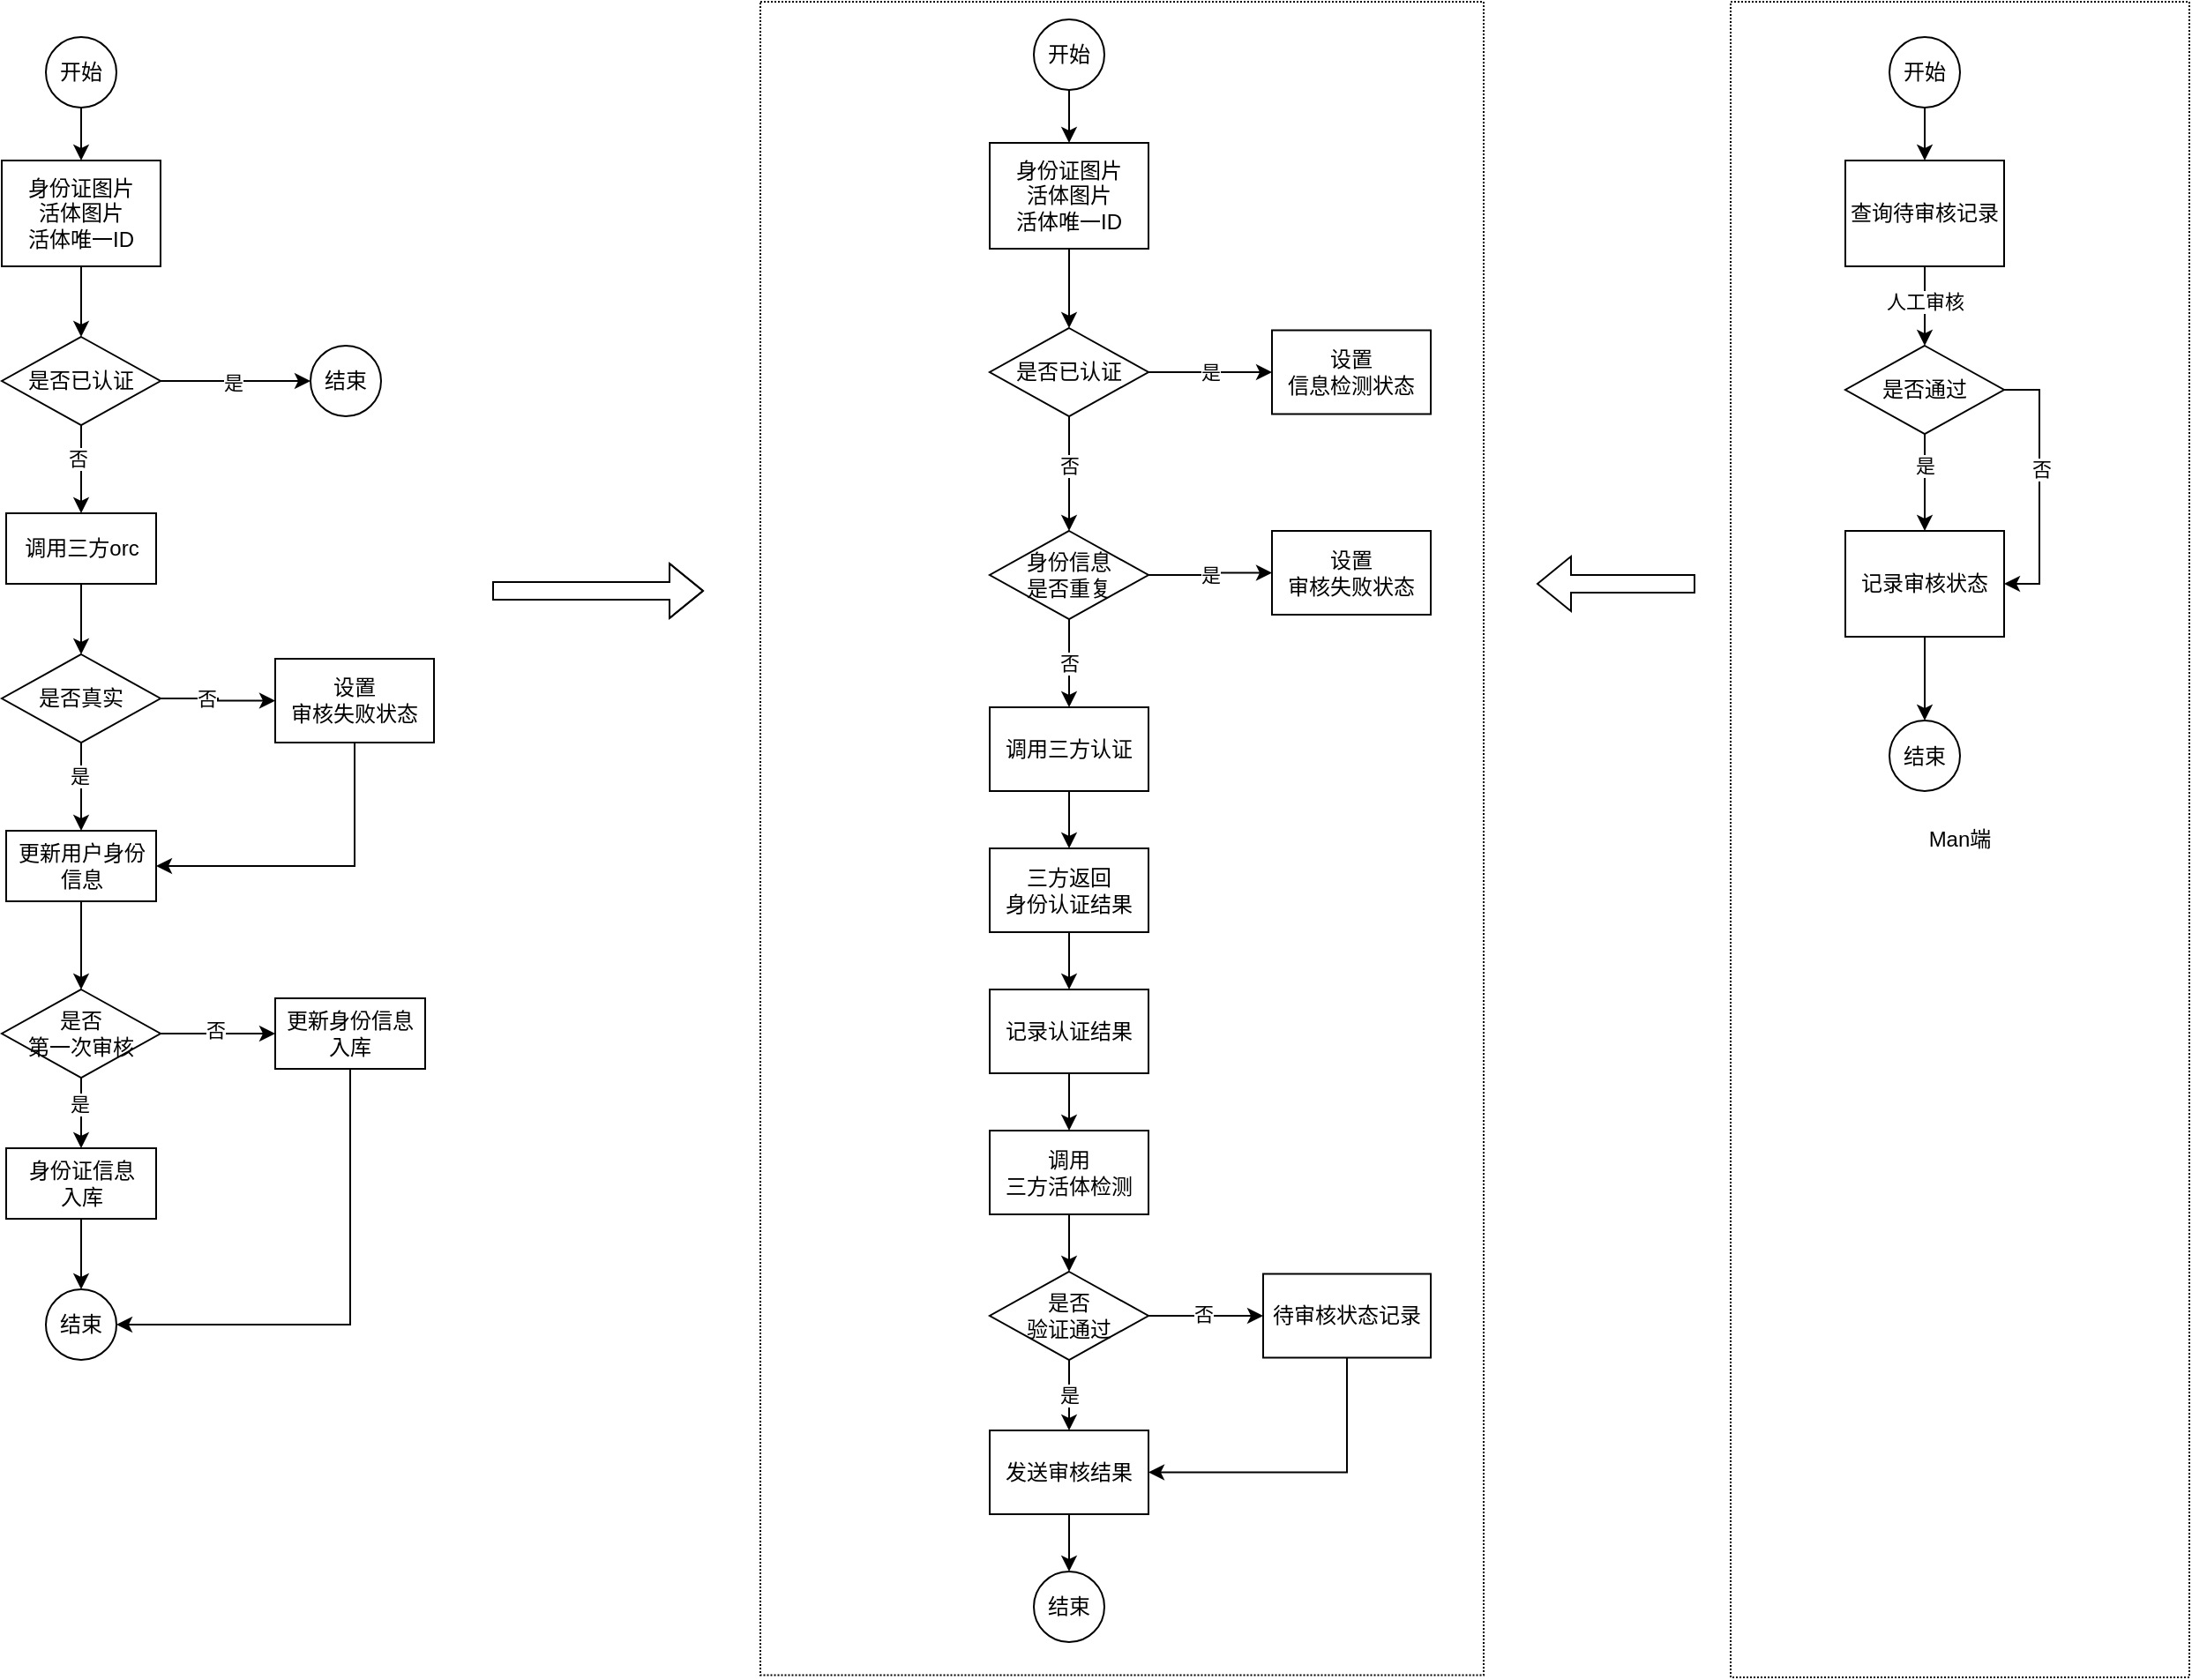 <mxfile version="16.4.6" type="github">
  <diagram id="C5RBs43oDa-KdzZeNtuy" name="Page-1">
    <mxGraphModel dx="946" dy="604" grid="1" gridSize="10" guides="1" tooltips="1" connect="1" arrows="1" fold="1" page="1" pageScale="1" pageWidth="827" pageHeight="1169" math="0" shadow="0">
      <root>
        <mxCell id="WIyWlLk6GJQsqaUBKTNV-0" />
        <mxCell id="WIyWlLk6GJQsqaUBKTNV-1" parent="WIyWlLk6GJQsqaUBKTNV-0" />
        <mxCell id="tTdWva7OF1blu8iLClOX-86" value="Man端" style="rounded=0;whiteSpace=wrap;html=1;dashed=1;dashPattern=1 1;" vertex="1" parent="WIyWlLk6GJQsqaUBKTNV-1">
          <mxGeometry x="1080" y="10" width="260" height="950" as="geometry" />
        </mxCell>
        <mxCell id="tTdWva7OF1blu8iLClOX-85" value="" style="rounded=0;whiteSpace=wrap;html=1;dashed=1;dashPattern=1 1;" vertex="1" parent="WIyWlLk6GJQsqaUBKTNV-1">
          <mxGeometry x="530" y="10" width="410" height="948.75" as="geometry" />
        </mxCell>
        <mxCell id="tTdWva7OF1blu8iLClOX-15" style="edgeStyle=orthogonalEdgeStyle;rounded=0;orthogonalLoop=1;jettySize=auto;html=1;exitX=0.5;exitY=1;exitDx=0;exitDy=0;entryX=0.5;entryY=0;entryDx=0;entryDy=0;" edge="1" parent="WIyWlLk6GJQsqaUBKTNV-1" source="tTdWva7OF1blu8iLClOX-0" target="tTdWva7OF1blu8iLClOX-1">
          <mxGeometry relative="1" as="geometry" />
        </mxCell>
        <mxCell id="tTdWva7OF1blu8iLClOX-0" value="开始" style="ellipse;whiteSpace=wrap;html=1;aspect=fixed;" vertex="1" parent="WIyWlLk6GJQsqaUBKTNV-1">
          <mxGeometry x="125" y="30" width="40" height="40" as="geometry" />
        </mxCell>
        <mxCell id="tTdWva7OF1blu8iLClOX-16" style="edgeStyle=orthogonalEdgeStyle;rounded=0;orthogonalLoop=1;jettySize=auto;html=1;exitX=0.5;exitY=1;exitDx=0;exitDy=0;entryX=0.5;entryY=0;entryDx=0;entryDy=0;" edge="1" parent="WIyWlLk6GJQsqaUBKTNV-1" source="tTdWva7OF1blu8iLClOX-1" target="tTdWva7OF1blu8iLClOX-2">
          <mxGeometry relative="1" as="geometry" />
        </mxCell>
        <mxCell id="tTdWva7OF1blu8iLClOX-1" value="身份证图片&lt;br&gt;活体图片&lt;br&gt;活体唯一ID" style="rounded=0;whiteSpace=wrap;html=1;" vertex="1" parent="WIyWlLk6GJQsqaUBKTNV-1">
          <mxGeometry x="100" y="100" width="90" height="60" as="geometry" />
        </mxCell>
        <mxCell id="tTdWva7OF1blu8iLClOX-17" style="rounded=0;orthogonalLoop=1;jettySize=auto;html=1;exitX=0.5;exitY=1;exitDx=0;exitDy=0;entryX=0.5;entryY=0;entryDx=0;entryDy=0;" edge="1" parent="WIyWlLk6GJQsqaUBKTNV-1" source="tTdWva7OF1blu8iLClOX-2" target="tTdWva7OF1blu8iLClOX-5">
          <mxGeometry relative="1" as="geometry" />
        </mxCell>
        <mxCell id="tTdWva7OF1blu8iLClOX-27" value="否" style="edgeLabel;html=1;align=center;verticalAlign=middle;resizable=0;points=[];" vertex="1" connectable="0" parent="tTdWva7OF1blu8iLClOX-17">
          <mxGeometry x="-0.236" y="-2" relative="1" as="geometry">
            <mxPoint as="offset" />
          </mxGeometry>
        </mxCell>
        <mxCell id="tTdWva7OF1blu8iLClOX-25" style="edgeStyle=orthogonalEdgeStyle;rounded=0;orthogonalLoop=1;jettySize=auto;html=1;exitX=1;exitY=0.5;exitDx=0;exitDy=0;entryX=0;entryY=0.5;entryDx=0;entryDy=0;" edge="1" parent="WIyWlLk6GJQsqaUBKTNV-1" source="tTdWva7OF1blu8iLClOX-2" target="tTdWva7OF1blu8iLClOX-3">
          <mxGeometry relative="1" as="geometry" />
        </mxCell>
        <mxCell id="tTdWva7OF1blu8iLClOX-26" value="是" style="edgeLabel;html=1;align=center;verticalAlign=middle;resizable=0;points=[];" vertex="1" connectable="0" parent="tTdWva7OF1blu8iLClOX-25">
          <mxGeometry x="-0.035" y="-1" relative="1" as="geometry">
            <mxPoint as="offset" />
          </mxGeometry>
        </mxCell>
        <mxCell id="tTdWva7OF1blu8iLClOX-2" value="是否已认证" style="rhombus;whiteSpace=wrap;html=1;" vertex="1" parent="WIyWlLk6GJQsqaUBKTNV-1">
          <mxGeometry x="100" y="200" width="90" height="50" as="geometry" />
        </mxCell>
        <mxCell id="tTdWva7OF1blu8iLClOX-3" value="结束" style="ellipse;whiteSpace=wrap;html=1;aspect=fixed;" vertex="1" parent="WIyWlLk6GJQsqaUBKTNV-1">
          <mxGeometry x="275" y="205" width="40" height="40" as="geometry" />
        </mxCell>
        <mxCell id="tTdWva7OF1blu8iLClOX-18" style="rounded=0;orthogonalLoop=1;jettySize=auto;html=1;exitX=0.5;exitY=1;exitDx=0;exitDy=0;entryX=0.5;entryY=0;entryDx=0;entryDy=0;" edge="1" parent="WIyWlLk6GJQsqaUBKTNV-1" source="tTdWva7OF1blu8iLClOX-5" target="tTdWva7OF1blu8iLClOX-6">
          <mxGeometry relative="1" as="geometry" />
        </mxCell>
        <mxCell id="tTdWva7OF1blu8iLClOX-5" value="调用三方orc" style="rounded=0;whiteSpace=wrap;html=1;" vertex="1" parent="WIyWlLk6GJQsqaUBKTNV-1">
          <mxGeometry x="102.5" y="300" width="85" height="40" as="geometry" />
        </mxCell>
        <mxCell id="tTdWva7OF1blu8iLClOX-19" style="edgeStyle=orthogonalEdgeStyle;rounded=0;orthogonalLoop=1;jettySize=auto;html=1;exitX=0.5;exitY=1;exitDx=0;exitDy=0;" edge="1" parent="WIyWlLk6GJQsqaUBKTNV-1" source="tTdWva7OF1blu8iLClOX-6" target="tTdWva7OF1blu8iLClOX-9">
          <mxGeometry relative="1" as="geometry" />
        </mxCell>
        <mxCell id="tTdWva7OF1blu8iLClOX-29" value="是" style="edgeLabel;html=1;align=center;verticalAlign=middle;resizable=0;points=[];" vertex="1" connectable="0" parent="tTdWva7OF1blu8iLClOX-19">
          <mxGeometry x="-0.25" y="-1" relative="1" as="geometry">
            <mxPoint as="offset" />
          </mxGeometry>
        </mxCell>
        <mxCell id="tTdWva7OF1blu8iLClOX-24" style="edgeStyle=orthogonalEdgeStyle;rounded=0;orthogonalLoop=1;jettySize=auto;html=1;exitX=1;exitY=0.5;exitDx=0;exitDy=0;entryX=0;entryY=0.5;entryDx=0;entryDy=0;" edge="1" parent="WIyWlLk6GJQsqaUBKTNV-1" source="tTdWva7OF1blu8iLClOX-6" target="tTdWva7OF1blu8iLClOX-7">
          <mxGeometry relative="1" as="geometry" />
        </mxCell>
        <mxCell id="tTdWva7OF1blu8iLClOX-28" value="否" style="edgeLabel;html=1;align=center;verticalAlign=middle;resizable=0;points=[];" vertex="1" connectable="0" parent="tTdWva7OF1blu8iLClOX-24">
          <mxGeometry x="-0.233" relative="1" as="geometry">
            <mxPoint as="offset" />
          </mxGeometry>
        </mxCell>
        <mxCell id="tTdWva7OF1blu8iLClOX-6" value="是否真实" style="rhombus;whiteSpace=wrap;html=1;" vertex="1" parent="WIyWlLk6GJQsqaUBKTNV-1">
          <mxGeometry x="100" y="380" width="90" height="50" as="geometry" />
        </mxCell>
        <mxCell id="tTdWva7OF1blu8iLClOX-30" style="edgeStyle=orthogonalEdgeStyle;rounded=0;orthogonalLoop=1;jettySize=auto;html=1;exitX=0.5;exitY=1;exitDx=0;exitDy=0;entryX=1;entryY=0.5;entryDx=0;entryDy=0;" edge="1" parent="WIyWlLk6GJQsqaUBKTNV-1" source="tTdWva7OF1blu8iLClOX-7" target="tTdWva7OF1blu8iLClOX-9">
          <mxGeometry relative="1" as="geometry" />
        </mxCell>
        <mxCell id="tTdWva7OF1blu8iLClOX-7" value="设置&lt;br&gt;审核失败状态" style="rounded=0;whiteSpace=wrap;html=1;" vertex="1" parent="WIyWlLk6GJQsqaUBKTNV-1">
          <mxGeometry x="255" y="382.5" width="90" height="47.5" as="geometry" />
        </mxCell>
        <mxCell id="tTdWva7OF1blu8iLClOX-20" style="edgeStyle=orthogonalEdgeStyle;rounded=0;orthogonalLoop=1;jettySize=auto;html=1;exitX=0.5;exitY=1;exitDx=0;exitDy=0;entryX=0.5;entryY=0;entryDx=0;entryDy=0;" edge="1" parent="WIyWlLk6GJQsqaUBKTNV-1" source="tTdWva7OF1blu8iLClOX-9" target="tTdWva7OF1blu8iLClOX-11">
          <mxGeometry relative="1" as="geometry" />
        </mxCell>
        <mxCell id="tTdWva7OF1blu8iLClOX-9" value="更新用户身份信息" style="rounded=0;whiteSpace=wrap;html=1;" vertex="1" parent="WIyWlLk6GJQsqaUBKTNV-1">
          <mxGeometry x="102.5" y="480" width="85" height="40" as="geometry" />
        </mxCell>
        <mxCell id="tTdWva7OF1blu8iLClOX-21" style="edgeStyle=orthogonalEdgeStyle;rounded=0;orthogonalLoop=1;jettySize=auto;html=1;exitX=0.5;exitY=1;exitDx=0;exitDy=0;entryX=0.5;entryY=0;entryDx=0;entryDy=0;" edge="1" parent="WIyWlLk6GJQsqaUBKTNV-1" source="tTdWva7OF1blu8iLClOX-11" target="tTdWva7OF1blu8iLClOX-13">
          <mxGeometry relative="1" as="geometry" />
        </mxCell>
        <mxCell id="tTdWva7OF1blu8iLClOX-33" value="是" style="edgeLabel;html=1;align=center;verticalAlign=middle;resizable=0;points=[];" vertex="1" connectable="0" parent="tTdWva7OF1blu8iLClOX-21">
          <mxGeometry x="-0.25" y="-1" relative="1" as="geometry">
            <mxPoint as="offset" />
          </mxGeometry>
        </mxCell>
        <mxCell id="tTdWva7OF1blu8iLClOX-31" style="edgeStyle=none;rounded=0;orthogonalLoop=1;jettySize=auto;html=1;entryX=0;entryY=0.5;entryDx=0;entryDy=0;" edge="1" parent="WIyWlLk6GJQsqaUBKTNV-1" source="tTdWva7OF1blu8iLClOX-11" target="tTdWva7OF1blu8iLClOX-14">
          <mxGeometry relative="1" as="geometry">
            <mxPoint x="215" y="595" as="targetPoint" />
          </mxGeometry>
        </mxCell>
        <mxCell id="tTdWva7OF1blu8iLClOX-34" value="否" style="edgeLabel;html=1;align=center;verticalAlign=middle;resizable=0;points=[];" vertex="1" connectable="0" parent="tTdWva7OF1blu8iLClOX-31">
          <mxGeometry x="-0.046" y="2" relative="1" as="geometry">
            <mxPoint as="offset" />
          </mxGeometry>
        </mxCell>
        <mxCell id="tTdWva7OF1blu8iLClOX-11" value="是否&lt;br&gt;第一次审核" style="rhombus;whiteSpace=wrap;html=1;" vertex="1" parent="WIyWlLk6GJQsqaUBKTNV-1">
          <mxGeometry x="100" y="570" width="90" height="50" as="geometry" />
        </mxCell>
        <mxCell id="tTdWva7OF1blu8iLClOX-12" value="结束" style="ellipse;whiteSpace=wrap;html=1;aspect=fixed;" vertex="1" parent="WIyWlLk6GJQsqaUBKTNV-1">
          <mxGeometry x="125" y="740" width="40" height="40" as="geometry" />
        </mxCell>
        <mxCell id="tTdWva7OF1blu8iLClOX-22" style="edgeStyle=orthogonalEdgeStyle;rounded=0;orthogonalLoop=1;jettySize=auto;html=1;exitX=0.5;exitY=1;exitDx=0;exitDy=0;entryX=0.5;entryY=0;entryDx=0;entryDy=0;" edge="1" parent="WIyWlLk6GJQsqaUBKTNV-1" source="tTdWva7OF1blu8iLClOX-13" target="tTdWva7OF1blu8iLClOX-12">
          <mxGeometry relative="1" as="geometry" />
        </mxCell>
        <mxCell id="tTdWva7OF1blu8iLClOX-13" value="身份证信息&lt;br&gt;入库" style="rounded=0;whiteSpace=wrap;html=1;" vertex="1" parent="WIyWlLk6GJQsqaUBKTNV-1">
          <mxGeometry x="102.5" y="660" width="85" height="40" as="geometry" />
        </mxCell>
        <mxCell id="tTdWva7OF1blu8iLClOX-32" style="edgeStyle=orthogonalEdgeStyle;rounded=0;orthogonalLoop=1;jettySize=auto;html=1;exitX=0.5;exitY=1;exitDx=0;exitDy=0;entryX=1;entryY=0.5;entryDx=0;entryDy=0;" edge="1" parent="WIyWlLk6GJQsqaUBKTNV-1" source="tTdWva7OF1blu8iLClOX-14" target="tTdWva7OF1blu8iLClOX-12">
          <mxGeometry relative="1" as="geometry" />
        </mxCell>
        <mxCell id="tTdWva7OF1blu8iLClOX-14" value="更新身份信息&lt;br&gt;入库" style="rounded=0;whiteSpace=wrap;html=1;" vertex="1" parent="WIyWlLk6GJQsqaUBKTNV-1">
          <mxGeometry x="255" y="575" width="85" height="40" as="geometry" />
        </mxCell>
        <mxCell id="tTdWva7OF1blu8iLClOX-45" style="edgeStyle=orthogonalEdgeStyle;rounded=0;orthogonalLoop=1;jettySize=auto;html=1;exitX=0.5;exitY=1;exitDx=0;exitDy=0;" edge="1" parent="WIyWlLk6GJQsqaUBKTNV-1" source="tTdWva7OF1blu8iLClOX-35" target="tTdWva7OF1blu8iLClOX-36">
          <mxGeometry relative="1" as="geometry" />
        </mxCell>
        <mxCell id="tTdWva7OF1blu8iLClOX-35" value="开始" style="ellipse;whiteSpace=wrap;html=1;aspect=fixed;" vertex="1" parent="WIyWlLk6GJQsqaUBKTNV-1">
          <mxGeometry x="685" y="20" width="40" height="40" as="geometry" />
        </mxCell>
        <mxCell id="tTdWva7OF1blu8iLClOX-44" style="edgeStyle=orthogonalEdgeStyle;rounded=0;orthogonalLoop=1;jettySize=auto;html=1;exitX=0.5;exitY=1;exitDx=0;exitDy=0;entryX=0.5;entryY=0;entryDx=0;entryDy=0;" edge="1" parent="WIyWlLk6GJQsqaUBKTNV-1" source="tTdWva7OF1blu8iLClOX-36" target="tTdWva7OF1blu8iLClOX-37">
          <mxGeometry relative="1" as="geometry" />
        </mxCell>
        <mxCell id="tTdWva7OF1blu8iLClOX-36" value="身份证图片&lt;br&gt;活体图片&lt;br&gt;活体唯一ID" style="rounded=0;whiteSpace=wrap;html=1;" vertex="1" parent="WIyWlLk6GJQsqaUBKTNV-1">
          <mxGeometry x="660" y="90" width="90" height="60" as="geometry" />
        </mxCell>
        <mxCell id="tTdWva7OF1blu8iLClOX-40" style="edgeStyle=orthogonalEdgeStyle;rounded=0;orthogonalLoop=1;jettySize=auto;html=1;exitX=1;exitY=0.5;exitDx=0;exitDy=0;" edge="1" parent="WIyWlLk6GJQsqaUBKTNV-1" source="tTdWva7OF1blu8iLClOX-37" target="tTdWva7OF1blu8iLClOX-38">
          <mxGeometry relative="1" as="geometry" />
        </mxCell>
        <mxCell id="tTdWva7OF1blu8iLClOX-42" value="是" style="edgeLabel;html=1;align=center;verticalAlign=middle;resizable=0;points=[];" vertex="1" connectable="0" parent="tTdWva7OF1blu8iLClOX-40">
          <mxGeometry x="-0.001" relative="1" as="geometry">
            <mxPoint as="offset" />
          </mxGeometry>
        </mxCell>
        <mxCell id="tTdWva7OF1blu8iLClOX-41" style="edgeStyle=orthogonalEdgeStyle;rounded=0;orthogonalLoop=1;jettySize=auto;html=1;exitX=0.5;exitY=1;exitDx=0;exitDy=0;entryX=0.5;entryY=0;entryDx=0;entryDy=0;" edge="1" parent="WIyWlLk6GJQsqaUBKTNV-1" source="tTdWva7OF1blu8iLClOX-37" target="tTdWva7OF1blu8iLClOX-39">
          <mxGeometry relative="1" as="geometry" />
        </mxCell>
        <mxCell id="tTdWva7OF1blu8iLClOX-43" value="否" style="edgeLabel;html=1;align=center;verticalAlign=middle;resizable=0;points=[];" vertex="1" connectable="0" parent="tTdWva7OF1blu8iLClOX-41">
          <mxGeometry x="-0.15" relative="1" as="geometry">
            <mxPoint as="offset" />
          </mxGeometry>
        </mxCell>
        <mxCell id="tTdWva7OF1blu8iLClOX-37" value="是否已认证" style="rhombus;whiteSpace=wrap;html=1;" vertex="1" parent="WIyWlLk6GJQsqaUBKTNV-1">
          <mxGeometry x="660" y="195" width="90" height="50" as="geometry" />
        </mxCell>
        <mxCell id="tTdWva7OF1blu8iLClOX-38" value="设置&lt;br&gt;信息检测状态" style="rounded=0;whiteSpace=wrap;html=1;" vertex="1" parent="WIyWlLk6GJQsqaUBKTNV-1">
          <mxGeometry x="820" y="196.25" width="90" height="47.5" as="geometry" />
        </mxCell>
        <mxCell id="tTdWva7OF1blu8iLClOX-47" value="是" style="edgeStyle=orthogonalEdgeStyle;rounded=0;orthogonalLoop=1;jettySize=auto;html=1;entryX=0;entryY=0.5;entryDx=0;entryDy=0;" edge="1" parent="WIyWlLk6GJQsqaUBKTNV-1" source="tTdWva7OF1blu8iLClOX-39" target="tTdWva7OF1blu8iLClOX-46">
          <mxGeometry relative="1" as="geometry" />
        </mxCell>
        <mxCell id="tTdWva7OF1blu8iLClOX-49" value="否" style="edgeStyle=orthogonalEdgeStyle;rounded=0;orthogonalLoop=1;jettySize=auto;html=1;exitX=0.5;exitY=1;exitDx=0;exitDy=0;" edge="1" parent="WIyWlLk6GJQsqaUBKTNV-1" source="tTdWva7OF1blu8iLClOX-39" target="tTdWva7OF1blu8iLClOX-48">
          <mxGeometry relative="1" as="geometry" />
        </mxCell>
        <mxCell id="tTdWva7OF1blu8iLClOX-39" value="身份信息&lt;br&gt;是否重复" style="rhombus;whiteSpace=wrap;html=1;" vertex="1" parent="WIyWlLk6GJQsqaUBKTNV-1">
          <mxGeometry x="660" y="310" width="90" height="50" as="geometry" />
        </mxCell>
        <mxCell id="tTdWva7OF1blu8iLClOX-46" value="设置&lt;br&gt;审核失败状态" style="rounded=0;whiteSpace=wrap;html=1;" vertex="1" parent="WIyWlLk6GJQsqaUBKTNV-1">
          <mxGeometry x="820" y="310" width="90" height="47.5" as="geometry" />
        </mxCell>
        <mxCell id="tTdWva7OF1blu8iLClOX-52" style="edgeStyle=orthogonalEdgeStyle;rounded=0;orthogonalLoop=1;jettySize=auto;html=1;exitX=0.5;exitY=1;exitDx=0;exitDy=0;entryX=0.5;entryY=0;entryDx=0;entryDy=0;" edge="1" parent="WIyWlLk6GJQsqaUBKTNV-1" source="tTdWva7OF1blu8iLClOX-48" target="tTdWva7OF1blu8iLClOX-51">
          <mxGeometry relative="1" as="geometry" />
        </mxCell>
        <mxCell id="tTdWva7OF1blu8iLClOX-48" value="调用三方认证" style="rounded=0;whiteSpace=wrap;html=1;" vertex="1" parent="WIyWlLk6GJQsqaUBKTNV-1">
          <mxGeometry x="660" y="410" width="90" height="47.5" as="geometry" />
        </mxCell>
        <mxCell id="tTdWva7OF1blu8iLClOX-54" style="edgeStyle=orthogonalEdgeStyle;rounded=0;orthogonalLoop=1;jettySize=auto;html=1;exitX=0.5;exitY=1;exitDx=0;exitDy=0;entryX=0.5;entryY=0;entryDx=0;entryDy=0;" edge="1" parent="WIyWlLk6GJQsqaUBKTNV-1" source="tTdWva7OF1blu8iLClOX-51" target="tTdWva7OF1blu8iLClOX-53">
          <mxGeometry relative="1" as="geometry" />
        </mxCell>
        <mxCell id="tTdWva7OF1blu8iLClOX-51" value="三方返回&lt;br&gt;身份认证结果" style="rounded=0;whiteSpace=wrap;html=1;" vertex="1" parent="WIyWlLk6GJQsqaUBKTNV-1">
          <mxGeometry x="660" y="490" width="90" height="47.5" as="geometry" />
        </mxCell>
        <mxCell id="tTdWva7OF1blu8iLClOX-56" style="edgeStyle=orthogonalEdgeStyle;rounded=0;orthogonalLoop=1;jettySize=auto;html=1;exitX=0.5;exitY=1;exitDx=0;exitDy=0;entryX=0.5;entryY=0;entryDx=0;entryDy=0;" edge="1" parent="WIyWlLk6GJQsqaUBKTNV-1" source="tTdWva7OF1blu8iLClOX-53" target="tTdWva7OF1blu8iLClOX-55">
          <mxGeometry relative="1" as="geometry" />
        </mxCell>
        <mxCell id="tTdWva7OF1blu8iLClOX-53" value="记录认证结果" style="rounded=0;whiteSpace=wrap;html=1;" vertex="1" parent="WIyWlLk6GJQsqaUBKTNV-1">
          <mxGeometry x="660" y="570" width="90" height="47.5" as="geometry" />
        </mxCell>
        <mxCell id="tTdWva7OF1blu8iLClOX-58" style="edgeStyle=orthogonalEdgeStyle;rounded=0;orthogonalLoop=1;jettySize=auto;html=1;exitX=0.5;exitY=1;exitDx=0;exitDy=0;entryX=0.5;entryY=0;entryDx=0;entryDy=0;" edge="1" parent="WIyWlLk6GJQsqaUBKTNV-1" source="tTdWva7OF1blu8iLClOX-55" target="tTdWva7OF1blu8iLClOX-57">
          <mxGeometry relative="1" as="geometry" />
        </mxCell>
        <mxCell id="tTdWva7OF1blu8iLClOX-55" value="调用&lt;br&gt;三方活体检测" style="rounded=0;whiteSpace=wrap;html=1;" vertex="1" parent="WIyWlLk6GJQsqaUBKTNV-1">
          <mxGeometry x="660" y="650" width="90" height="47.5" as="geometry" />
        </mxCell>
        <mxCell id="tTdWva7OF1blu8iLClOX-61" value="是" style="edgeStyle=orthogonalEdgeStyle;rounded=0;orthogonalLoop=1;jettySize=auto;html=1;exitX=0.5;exitY=1;exitDx=0;exitDy=0;entryX=0.5;entryY=0;entryDx=0;entryDy=0;" edge="1" parent="WIyWlLk6GJQsqaUBKTNV-1" source="tTdWva7OF1blu8iLClOX-57" target="tTdWva7OF1blu8iLClOX-60">
          <mxGeometry relative="1" as="geometry" />
        </mxCell>
        <mxCell id="tTdWva7OF1blu8iLClOX-65" value="" style="edgeStyle=orthogonalEdgeStyle;rounded=0;orthogonalLoop=1;jettySize=auto;html=1;" edge="1" parent="WIyWlLk6GJQsqaUBKTNV-1" source="tTdWva7OF1blu8iLClOX-57" target="tTdWva7OF1blu8iLClOX-64">
          <mxGeometry relative="1" as="geometry" />
        </mxCell>
        <mxCell id="tTdWva7OF1blu8iLClOX-67" value="否" style="edgeLabel;html=1;align=center;verticalAlign=middle;resizable=0;points=[];" vertex="1" connectable="0" parent="tTdWva7OF1blu8iLClOX-65">
          <mxGeometry x="-0.048" y="1" relative="1" as="geometry">
            <mxPoint as="offset" />
          </mxGeometry>
        </mxCell>
        <mxCell id="tTdWva7OF1blu8iLClOX-57" value="是否&lt;br&gt;验证通过" style="rhombus;whiteSpace=wrap;html=1;" vertex="1" parent="WIyWlLk6GJQsqaUBKTNV-1">
          <mxGeometry x="660" y="730" width="90" height="50" as="geometry" />
        </mxCell>
        <mxCell id="tTdWva7OF1blu8iLClOX-63" style="edgeStyle=orthogonalEdgeStyle;rounded=0;orthogonalLoop=1;jettySize=auto;html=1;exitX=0.5;exitY=1;exitDx=0;exitDy=0;entryX=0.5;entryY=0;entryDx=0;entryDy=0;" edge="1" parent="WIyWlLk6GJQsqaUBKTNV-1" source="tTdWva7OF1blu8iLClOX-60" target="tTdWva7OF1blu8iLClOX-62">
          <mxGeometry relative="1" as="geometry" />
        </mxCell>
        <mxCell id="tTdWva7OF1blu8iLClOX-60" value="发送审核结果" style="rounded=0;whiteSpace=wrap;html=1;" vertex="1" parent="WIyWlLk6GJQsqaUBKTNV-1">
          <mxGeometry x="660" y="820" width="90" height="47.5" as="geometry" />
        </mxCell>
        <mxCell id="tTdWva7OF1blu8iLClOX-62" value="结束" style="ellipse;whiteSpace=wrap;html=1;aspect=fixed;" vertex="1" parent="WIyWlLk6GJQsqaUBKTNV-1">
          <mxGeometry x="685" y="900" width="40" height="40" as="geometry" />
        </mxCell>
        <mxCell id="tTdWva7OF1blu8iLClOX-66" style="edgeStyle=orthogonalEdgeStyle;rounded=0;orthogonalLoop=1;jettySize=auto;html=1;exitX=0.5;exitY=1;exitDx=0;exitDy=0;entryX=1;entryY=0.5;entryDx=0;entryDy=0;" edge="1" parent="WIyWlLk6GJQsqaUBKTNV-1" source="tTdWva7OF1blu8iLClOX-64" target="tTdWva7OF1blu8iLClOX-60">
          <mxGeometry relative="1" as="geometry" />
        </mxCell>
        <mxCell id="tTdWva7OF1blu8iLClOX-64" value="待审核状态记录" style="whiteSpace=wrap;html=1;" vertex="1" parent="WIyWlLk6GJQsqaUBKTNV-1">
          <mxGeometry x="815" y="731.25" width="95" height="47.5" as="geometry" />
        </mxCell>
        <mxCell id="tTdWva7OF1blu8iLClOX-78" style="edgeStyle=orthogonalEdgeStyle;rounded=0;orthogonalLoop=1;jettySize=auto;html=1;exitX=0.5;exitY=1;exitDx=0;exitDy=0;entryX=0.5;entryY=0;entryDx=0;entryDy=0;" edge="1" parent="WIyWlLk6GJQsqaUBKTNV-1" source="tTdWva7OF1blu8iLClOX-69" target="tTdWva7OF1blu8iLClOX-70">
          <mxGeometry relative="1" as="geometry" />
        </mxCell>
        <mxCell id="tTdWva7OF1blu8iLClOX-69" value="开始" style="ellipse;whiteSpace=wrap;html=1;aspect=fixed;" vertex="1" parent="WIyWlLk6GJQsqaUBKTNV-1">
          <mxGeometry x="1170" y="30" width="40" height="40" as="geometry" />
        </mxCell>
        <mxCell id="tTdWva7OF1blu8iLClOX-79" style="edgeStyle=orthogonalEdgeStyle;rounded=0;orthogonalLoop=1;jettySize=auto;html=1;exitX=0.5;exitY=1;exitDx=0;exitDy=0;entryX=0.5;entryY=0;entryDx=0;entryDy=0;" edge="1" parent="WIyWlLk6GJQsqaUBKTNV-1" source="tTdWva7OF1blu8iLClOX-70" target="tTdWva7OF1blu8iLClOX-71">
          <mxGeometry relative="1" as="geometry" />
        </mxCell>
        <mxCell id="tTdWva7OF1blu8iLClOX-80" value="人工审核" style="edgeLabel;html=1;align=center;verticalAlign=middle;resizable=0;points=[];" vertex="1" connectable="0" parent="tTdWva7OF1blu8iLClOX-79">
          <mxGeometry x="-0.111" relative="1" as="geometry">
            <mxPoint as="offset" />
          </mxGeometry>
        </mxCell>
        <mxCell id="tTdWva7OF1blu8iLClOX-70" value="查询待审核记录" style="rounded=0;whiteSpace=wrap;html=1;" vertex="1" parent="WIyWlLk6GJQsqaUBKTNV-1">
          <mxGeometry x="1145" y="100" width="90" height="60" as="geometry" />
        </mxCell>
        <mxCell id="tTdWva7OF1blu8iLClOX-75" style="edgeStyle=orthogonalEdgeStyle;rounded=0;orthogonalLoop=1;jettySize=auto;html=1;exitX=0.5;exitY=1;exitDx=0;exitDy=0;" edge="1" parent="WIyWlLk6GJQsqaUBKTNV-1" source="tTdWva7OF1blu8iLClOX-71" target="tTdWva7OF1blu8iLClOX-72">
          <mxGeometry relative="1" as="geometry" />
        </mxCell>
        <mxCell id="tTdWva7OF1blu8iLClOX-81" value="是" style="edgeLabel;html=1;align=center;verticalAlign=middle;resizable=0;points=[];" vertex="1" connectable="0" parent="tTdWva7OF1blu8iLClOX-75">
          <mxGeometry x="-0.345" relative="1" as="geometry">
            <mxPoint as="offset" />
          </mxGeometry>
        </mxCell>
        <mxCell id="tTdWva7OF1blu8iLClOX-76" style="edgeStyle=orthogonalEdgeStyle;rounded=0;orthogonalLoop=1;jettySize=auto;html=1;exitX=1;exitY=0.5;exitDx=0;exitDy=0;entryX=1;entryY=0.5;entryDx=0;entryDy=0;" edge="1" parent="WIyWlLk6GJQsqaUBKTNV-1" source="tTdWva7OF1blu8iLClOX-71" target="tTdWva7OF1blu8iLClOX-72">
          <mxGeometry relative="1" as="geometry" />
        </mxCell>
        <mxCell id="tTdWva7OF1blu8iLClOX-82" value="否" style="edgeLabel;html=1;align=center;verticalAlign=middle;resizable=0;points=[];" vertex="1" connectable="0" parent="tTdWva7OF1blu8iLClOX-76">
          <mxGeometry x="-0.133" y="1" relative="1" as="geometry">
            <mxPoint as="offset" />
          </mxGeometry>
        </mxCell>
        <mxCell id="tTdWva7OF1blu8iLClOX-71" value="是否通过" style="rhombus;whiteSpace=wrap;html=1;" vertex="1" parent="WIyWlLk6GJQsqaUBKTNV-1">
          <mxGeometry x="1145" y="205" width="90" height="50" as="geometry" />
        </mxCell>
        <mxCell id="tTdWva7OF1blu8iLClOX-83" style="edgeStyle=orthogonalEdgeStyle;rounded=0;orthogonalLoop=1;jettySize=auto;html=1;exitX=0.5;exitY=1;exitDx=0;exitDy=0;entryX=0.5;entryY=0;entryDx=0;entryDy=0;" edge="1" parent="WIyWlLk6GJQsqaUBKTNV-1" source="tTdWva7OF1blu8iLClOX-72" target="tTdWva7OF1blu8iLClOX-74">
          <mxGeometry relative="1" as="geometry" />
        </mxCell>
        <mxCell id="tTdWva7OF1blu8iLClOX-72" value="记录审核状态" style="rounded=0;whiteSpace=wrap;html=1;" vertex="1" parent="WIyWlLk6GJQsqaUBKTNV-1">
          <mxGeometry x="1145" y="310" width="90" height="60" as="geometry" />
        </mxCell>
        <mxCell id="tTdWva7OF1blu8iLClOX-74" value="结束" style="ellipse;whiteSpace=wrap;html=1;aspect=fixed;" vertex="1" parent="WIyWlLk6GJQsqaUBKTNV-1">
          <mxGeometry x="1170" y="417.5" width="40" height="40" as="geometry" />
        </mxCell>
        <mxCell id="tTdWva7OF1blu8iLClOX-87" value="" style="shape=flexArrow;endArrow=classic;html=1;rounded=0;" edge="1" parent="WIyWlLk6GJQsqaUBKTNV-1">
          <mxGeometry width="50" height="50" relative="1" as="geometry">
            <mxPoint x="378" y="344" as="sourcePoint" />
            <mxPoint x="498" y="344" as="targetPoint" />
            <Array as="points">
              <mxPoint x="448" y="344" />
            </Array>
          </mxGeometry>
        </mxCell>
        <mxCell id="tTdWva7OF1blu8iLClOX-88" value="" style="shape=flexArrow;endArrow=classic;html=1;rounded=0;" edge="1" parent="WIyWlLk6GJQsqaUBKTNV-1">
          <mxGeometry width="50" height="50" relative="1" as="geometry">
            <mxPoint x="1060" y="340" as="sourcePoint" />
            <mxPoint x="970" y="340" as="targetPoint" />
          </mxGeometry>
        </mxCell>
      </root>
    </mxGraphModel>
  </diagram>
</mxfile>
